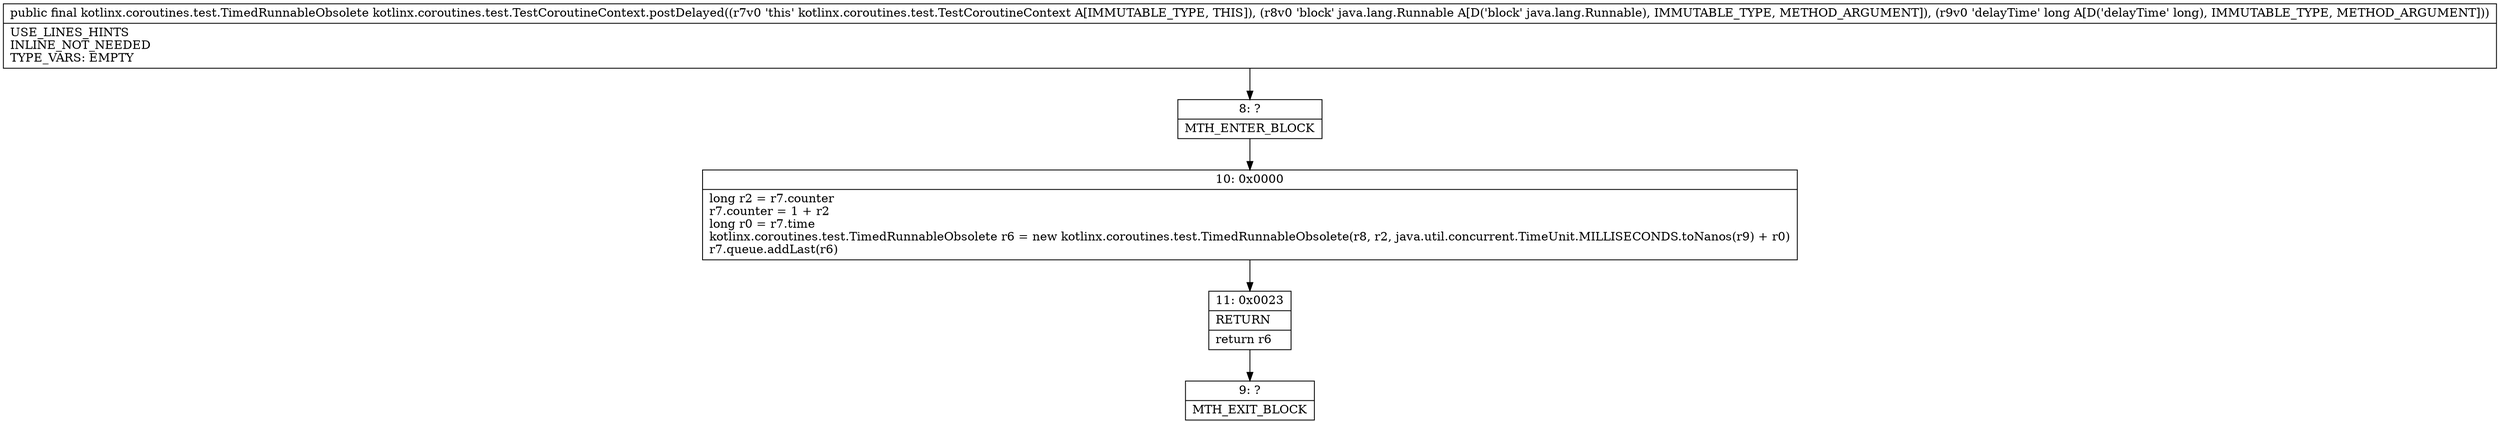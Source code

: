 digraph "CFG forkotlinx.coroutines.test.TestCoroutineContext.postDelayed(Ljava\/lang\/Runnable;J)Lkotlinx\/coroutines\/test\/TimedRunnableObsolete;" {
Node_8 [shape=record,label="{8\:\ ?|MTH_ENTER_BLOCK\l}"];
Node_10 [shape=record,label="{10\:\ 0x0000|long r2 = r7.counter\lr7.counter = 1 + r2\llong r0 = r7.time\lkotlinx.coroutines.test.TimedRunnableObsolete r6 = new kotlinx.coroutines.test.TimedRunnableObsolete(r8, r2, java.util.concurrent.TimeUnit.MILLISECONDS.toNanos(r9) + r0)\lr7.queue.addLast(r6)\l}"];
Node_11 [shape=record,label="{11\:\ 0x0023|RETURN\l|return r6\l}"];
Node_9 [shape=record,label="{9\:\ ?|MTH_EXIT_BLOCK\l}"];
MethodNode[shape=record,label="{public final kotlinx.coroutines.test.TimedRunnableObsolete kotlinx.coroutines.test.TestCoroutineContext.postDelayed((r7v0 'this' kotlinx.coroutines.test.TestCoroutineContext A[IMMUTABLE_TYPE, THIS]), (r8v0 'block' java.lang.Runnable A[D('block' java.lang.Runnable), IMMUTABLE_TYPE, METHOD_ARGUMENT]), (r9v0 'delayTime' long A[D('delayTime' long), IMMUTABLE_TYPE, METHOD_ARGUMENT]))  | USE_LINES_HINTS\lINLINE_NOT_NEEDED\lTYPE_VARS: EMPTY\l}"];
MethodNode -> Node_8;Node_8 -> Node_10;
Node_10 -> Node_11;
Node_11 -> Node_9;
}

